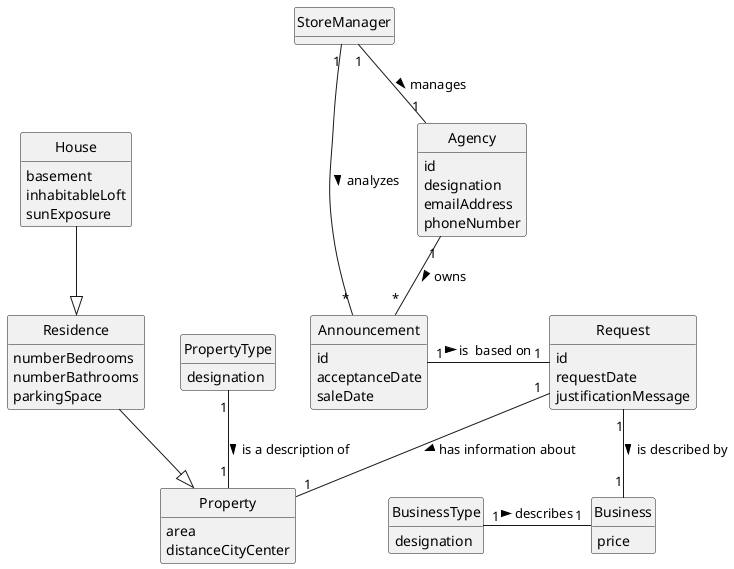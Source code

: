 @startuml
skinparam monochrome true
skinparam packageStyle rectangle
skinparam shadowing false

'left to right direction

skinparam classAttributeIconSize 0

hide circle
hide methods

class Announcement{
id
acceptanceDate
saleDate
}
class Property{
 area
 distanceCityCenter
}
class Residence{
 numberBedrooms
 numberBathrooms
 parkingSpace
}
class House{
 basement
 inhabitableLoft
 sunExposure
}
class PropertyType{
designation
}
class Business{
price
}
class BusinessType{
designation
}
class Request{
id
requestDate
justificationMessage
}
class Agency {
id
designation
emailAddress
phoneNumber
}


Residence  --|>  Property
House --|> Residence
PropertyType "1" -- "1" Property: is a description of >
StoreManager "1" -- "1" Agency: manages >
Property "1" -up- "1" Request : < has information about
Request "1" -- "1" Business: is described by >
BusinessType "1" - "1" Business : describes >
Announcement "1" - "1" Request : is  based on >
Agency "1" -- "*" Announcement: owns >
StoreManager "1" -- "*" Announcement: analyzes >
@enduml